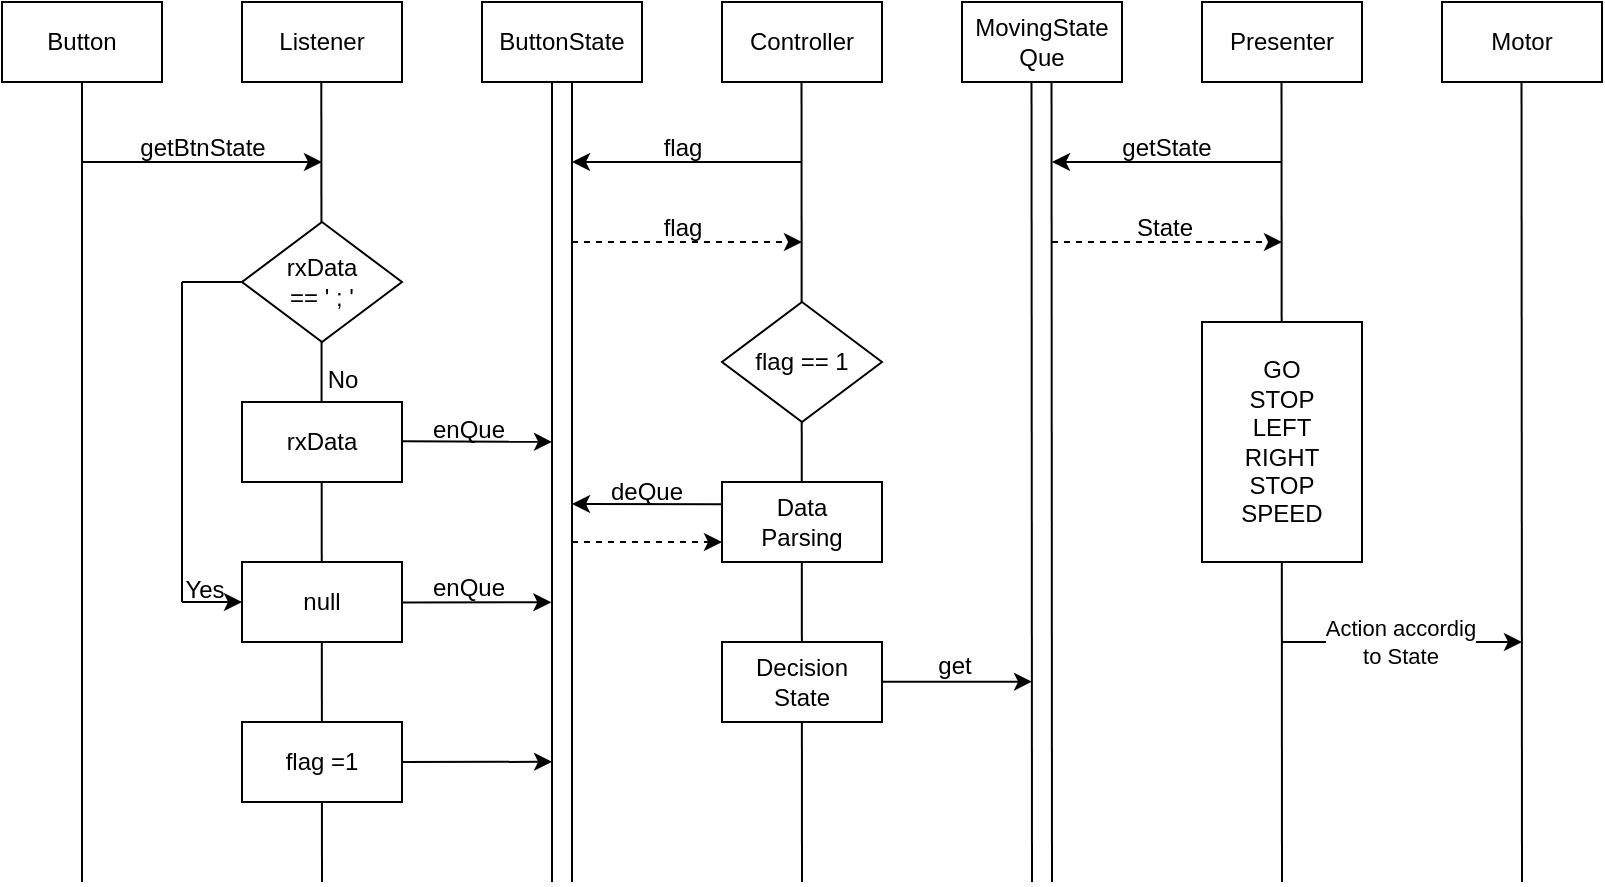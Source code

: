 <mxfile version="24.3.1" type="github">
  <diagram name="페이지-1" id="Ti042iF7BFntDtKXmjCm">
    <mxGraphModel dx="935" dy="914" grid="1" gridSize="10" guides="1" tooltips="1" connect="1" arrows="1" fold="1" page="1" pageScale="1" pageWidth="827" pageHeight="1169" math="0" shadow="0">
      <root>
        <mxCell id="0" />
        <mxCell id="1" parent="0" />
        <mxCell id="mVGblYuvA7sIbJMndEKm-1" value="Button" style="rounded=0;whiteSpace=wrap;html=1;" vertex="1" parent="1">
          <mxGeometry x="40" y="40" width="80" height="40" as="geometry" />
        </mxCell>
        <mxCell id="mVGblYuvA7sIbJMndEKm-2" value="Listener" style="rounded=0;whiteSpace=wrap;html=1;" vertex="1" parent="1">
          <mxGeometry x="160" y="40" width="80" height="40" as="geometry" />
        </mxCell>
        <mxCell id="mVGblYuvA7sIbJMndEKm-3" value="ButtonState" style="rounded=0;whiteSpace=wrap;html=1;" vertex="1" parent="1">
          <mxGeometry x="280" y="40" width="80" height="40" as="geometry" />
        </mxCell>
        <mxCell id="mVGblYuvA7sIbJMndEKm-4" value="Controller" style="rounded=0;whiteSpace=wrap;html=1;" vertex="1" parent="1">
          <mxGeometry x="400" y="40" width="80" height="40" as="geometry" />
        </mxCell>
        <mxCell id="mVGblYuvA7sIbJMndEKm-5" value="MovingState&lt;br&gt;Que" style="rounded=0;whiteSpace=wrap;html=1;" vertex="1" parent="1">
          <mxGeometry x="520" y="40" width="80" height="40" as="geometry" />
        </mxCell>
        <mxCell id="mVGblYuvA7sIbJMndEKm-6" value="Presenter" style="rounded=0;whiteSpace=wrap;html=1;" vertex="1" parent="1">
          <mxGeometry x="640" y="40" width="80" height="40" as="geometry" />
        </mxCell>
        <mxCell id="mVGblYuvA7sIbJMndEKm-7" value="Motor" style="rounded=0;whiteSpace=wrap;html=1;" vertex="1" parent="1">
          <mxGeometry x="760" y="40" width="80" height="40" as="geometry" />
        </mxCell>
        <mxCell id="mVGblYuvA7sIbJMndEKm-8" value="" style="endArrow=none;html=1;rounded=0;entryX=0.5;entryY=1;entryDx=0;entryDy=0;" edge="1" parent="1" target="mVGblYuvA7sIbJMndEKm-1">
          <mxGeometry width="50" height="50" relative="1" as="geometry">
            <mxPoint x="80" y="480" as="sourcePoint" />
            <mxPoint x="100" y="100" as="targetPoint" />
          </mxGeometry>
        </mxCell>
        <mxCell id="mVGblYuvA7sIbJMndEKm-9" value="" style="endArrow=none;html=1;rounded=0;entryX=0.5;entryY=1;entryDx=0;entryDy=0;" edge="1" parent="1">
          <mxGeometry width="50" height="50" relative="1" as="geometry">
            <mxPoint x="315" y="480" as="sourcePoint" />
            <mxPoint x="315" y="80" as="targetPoint" />
          </mxGeometry>
        </mxCell>
        <mxCell id="mVGblYuvA7sIbJMndEKm-10" value="" style="endArrow=none;html=1;rounded=0;entryX=0.5;entryY=1;entryDx=0;entryDy=0;" edge="1" parent="1">
          <mxGeometry width="50" height="50" relative="1" as="geometry">
            <mxPoint x="200" y="480" as="sourcePoint" />
            <mxPoint x="199.66" y="80" as="targetPoint" />
          </mxGeometry>
        </mxCell>
        <mxCell id="mVGblYuvA7sIbJMndEKm-11" value="" style="endArrow=none;html=1;rounded=0;entryX=0.5;entryY=1;entryDx=0;entryDy=0;" edge="1" parent="1">
          <mxGeometry width="50" height="50" relative="1" as="geometry">
            <mxPoint x="325" y="480" as="sourcePoint" />
            <mxPoint x="325" y="80" as="targetPoint" />
          </mxGeometry>
        </mxCell>
        <mxCell id="mVGblYuvA7sIbJMndEKm-12" value="" style="endArrow=none;html=1;rounded=0;entryX=0.5;entryY=1;entryDx=0;entryDy=0;" edge="1" parent="1">
          <mxGeometry width="50" height="50" relative="1" as="geometry">
            <mxPoint x="440" y="480" as="sourcePoint" />
            <mxPoint x="439.76" y="80" as="targetPoint" />
          </mxGeometry>
        </mxCell>
        <mxCell id="mVGblYuvA7sIbJMndEKm-13" value="" style="endArrow=none;html=1;rounded=0;entryX=0.5;entryY=1;entryDx=0;entryDy=0;" edge="1" parent="1">
          <mxGeometry width="50" height="50" relative="1" as="geometry">
            <mxPoint x="565" y="480" as="sourcePoint" />
            <mxPoint x="564.76" y="80" as="targetPoint" />
          </mxGeometry>
        </mxCell>
        <mxCell id="mVGblYuvA7sIbJMndEKm-14" value="" style="endArrow=none;html=1;rounded=0;entryX=0.5;entryY=1;entryDx=0;entryDy=0;" edge="1" parent="1">
          <mxGeometry width="50" height="50" relative="1" as="geometry">
            <mxPoint x="555" y="480" as="sourcePoint" />
            <mxPoint x="554.76" y="80" as="targetPoint" />
          </mxGeometry>
        </mxCell>
        <mxCell id="mVGblYuvA7sIbJMndEKm-15" value="" style="endArrow=none;html=1;rounded=0;entryX=0.5;entryY=1;entryDx=0;entryDy=0;" edge="1" parent="1">
          <mxGeometry width="50" height="50" relative="1" as="geometry">
            <mxPoint x="680" y="480" as="sourcePoint" />
            <mxPoint x="679.76" y="80" as="targetPoint" />
          </mxGeometry>
        </mxCell>
        <mxCell id="mVGblYuvA7sIbJMndEKm-16" value="" style="endArrow=none;html=1;rounded=0;entryX=0.5;entryY=1;entryDx=0;entryDy=0;" edge="1" parent="1">
          <mxGeometry width="50" height="50" relative="1" as="geometry">
            <mxPoint x="800" y="480" as="sourcePoint" />
            <mxPoint x="799.76" y="80" as="targetPoint" />
          </mxGeometry>
        </mxCell>
        <mxCell id="mVGblYuvA7sIbJMndEKm-17" value="" style="endArrow=classic;html=1;rounded=0;" edge="1" parent="1">
          <mxGeometry width="50" height="50" relative="1" as="geometry">
            <mxPoint x="80" y="120" as="sourcePoint" />
            <mxPoint x="200" y="120" as="targetPoint" />
          </mxGeometry>
        </mxCell>
        <mxCell id="mVGblYuvA7sIbJMndEKm-18" value="rxData&lt;div&gt;== &#39; ; &#39;&lt;/div&gt;" style="rhombus;whiteSpace=wrap;html=1;" vertex="1" parent="1">
          <mxGeometry x="160" y="150" width="80" height="60" as="geometry" />
        </mxCell>
        <mxCell id="mVGblYuvA7sIbJMndEKm-19" value="rxData" style="rounded=0;whiteSpace=wrap;html=1;" vertex="1" parent="1">
          <mxGeometry x="160" y="240" width="80" height="40" as="geometry" />
        </mxCell>
        <mxCell id="mVGblYuvA7sIbJMndEKm-20" value="null" style="rounded=0;whiteSpace=wrap;html=1;" vertex="1" parent="1">
          <mxGeometry x="160" y="320" width="80" height="40" as="geometry" />
        </mxCell>
        <mxCell id="mVGblYuvA7sIbJMndEKm-21" value="flag =1" style="rounded=0;whiteSpace=wrap;html=1;" vertex="1" parent="1">
          <mxGeometry x="160" y="400" width="80" height="40" as="geometry" />
        </mxCell>
        <mxCell id="mVGblYuvA7sIbJMndEKm-22" value="" style="endArrow=classic;html=1;rounded=0;" edge="1" parent="1">
          <mxGeometry width="50" height="50" relative="1" as="geometry">
            <mxPoint x="130" y="340" as="sourcePoint" />
            <mxPoint x="160" y="340" as="targetPoint" />
          </mxGeometry>
        </mxCell>
        <mxCell id="mVGblYuvA7sIbJMndEKm-23" value="" style="endArrow=none;html=1;rounded=0;" edge="1" parent="1">
          <mxGeometry width="50" height="50" relative="1" as="geometry">
            <mxPoint x="130" y="340" as="sourcePoint" />
            <mxPoint x="130" y="180" as="targetPoint" />
          </mxGeometry>
        </mxCell>
        <mxCell id="mVGblYuvA7sIbJMndEKm-24" value="" style="endArrow=none;html=1;rounded=0;entryX=0;entryY=0.5;entryDx=0;entryDy=0;" edge="1" parent="1" target="mVGblYuvA7sIbJMndEKm-18">
          <mxGeometry width="50" height="50" relative="1" as="geometry">
            <mxPoint x="130" y="180" as="sourcePoint" />
            <mxPoint x="210" y="210" as="targetPoint" />
          </mxGeometry>
        </mxCell>
        <mxCell id="mVGblYuvA7sIbJMndEKm-25" value="" style="endArrow=classic;html=1;rounded=0;exitX=1.004;exitY=0.491;exitDx=0;exitDy=0;exitPerimeter=0;" edge="1" parent="1" source="mVGblYuvA7sIbJMndEKm-19">
          <mxGeometry width="50" height="50" relative="1" as="geometry">
            <mxPoint x="245" y="259.94" as="sourcePoint" />
            <mxPoint x="315" y="259.94" as="targetPoint" />
          </mxGeometry>
        </mxCell>
        <mxCell id="mVGblYuvA7sIbJMndEKm-26" value="" style="endArrow=classic;html=1;rounded=0;exitX=1.004;exitY=0.491;exitDx=0;exitDy=0;exitPerimeter=0;" edge="1" parent="1">
          <mxGeometry width="50" height="50" relative="1" as="geometry">
            <mxPoint x="239.68" y="340.21" as="sourcePoint" />
            <mxPoint x="314.68" y="340.15" as="targetPoint" />
          </mxGeometry>
        </mxCell>
        <mxCell id="mVGblYuvA7sIbJMndEKm-27" value="" style="endArrow=classic;html=1;rounded=0;exitX=1.004;exitY=0.491;exitDx=0;exitDy=0;exitPerimeter=0;" edge="1" parent="1">
          <mxGeometry width="50" height="50" relative="1" as="geometry">
            <mxPoint x="240" y="419.98" as="sourcePoint" />
            <mxPoint x="315" y="419.92" as="targetPoint" />
          </mxGeometry>
        </mxCell>
        <mxCell id="mVGblYuvA7sIbJMndEKm-28" value="" style="endArrow=classic;html=1;rounded=0;" edge="1" parent="1">
          <mxGeometry width="50" height="50" relative="1" as="geometry">
            <mxPoint x="440" y="120" as="sourcePoint" />
            <mxPoint x="325" y="120" as="targetPoint" />
          </mxGeometry>
        </mxCell>
        <mxCell id="mVGblYuvA7sIbJMndEKm-29" value="" style="endArrow=classic;html=1;rounded=0;dashed=1;" edge="1" parent="1">
          <mxGeometry width="50" height="50" relative="1" as="geometry">
            <mxPoint x="325" y="160" as="sourcePoint" />
            <mxPoint x="440" y="160" as="targetPoint" />
          </mxGeometry>
        </mxCell>
        <mxCell id="mVGblYuvA7sIbJMndEKm-30" value="flag == 1" style="rhombus;whiteSpace=wrap;html=1;" vertex="1" parent="1">
          <mxGeometry x="400" y="190" width="80" height="60" as="geometry" />
        </mxCell>
        <mxCell id="mVGblYuvA7sIbJMndEKm-31" value="Data&lt;br&gt;Parsing" style="rounded=0;whiteSpace=wrap;html=1;" vertex="1" parent="1">
          <mxGeometry x="400" y="280" width="80" height="40" as="geometry" />
        </mxCell>
        <mxCell id="mVGblYuvA7sIbJMndEKm-32" value="Decision&lt;br&gt;State" style="rounded=0;whiteSpace=wrap;html=1;" vertex="1" parent="1">
          <mxGeometry x="400" y="360" width="80" height="40" as="geometry" />
        </mxCell>
        <mxCell id="mVGblYuvA7sIbJMndEKm-33" value="" style="endArrow=classic;html=1;rounded=0;exitX=0;exitY=0.277;exitDx=0;exitDy=0;exitPerimeter=0;" edge="1" parent="1" source="mVGblYuvA7sIbJMndEKm-31">
          <mxGeometry width="50" height="50" relative="1" as="geometry">
            <mxPoint x="395" y="291" as="sourcePoint" />
            <mxPoint x="325" y="291" as="targetPoint" />
            <Array as="points">
              <mxPoint x="325" y="291" />
            </Array>
          </mxGeometry>
        </mxCell>
        <mxCell id="mVGblYuvA7sIbJMndEKm-34" value="" style="endArrow=classic;html=1;rounded=0;entryX=0;entryY=0.75;entryDx=0;entryDy=0;dashed=1;" edge="1" parent="1" target="mVGblYuvA7sIbJMndEKm-31">
          <mxGeometry width="50" height="50" relative="1" as="geometry">
            <mxPoint x="325" y="310" as="sourcePoint" />
            <mxPoint x="395.0" y="310" as="targetPoint" />
          </mxGeometry>
        </mxCell>
        <mxCell id="mVGblYuvA7sIbJMndEKm-35" value="" style="endArrow=classic;html=1;rounded=0;exitX=1.004;exitY=0.491;exitDx=0;exitDy=0;exitPerimeter=0;" edge="1" parent="1">
          <mxGeometry width="50" height="50" relative="1" as="geometry">
            <mxPoint x="480" y="379.92" as="sourcePoint" />
            <mxPoint x="555" y="379.86" as="targetPoint" />
          </mxGeometry>
        </mxCell>
        <mxCell id="mVGblYuvA7sIbJMndEKm-36" value="" style="endArrow=classic;html=1;rounded=0;" edge="1" parent="1">
          <mxGeometry width="50" height="50" relative="1" as="geometry">
            <mxPoint x="680" y="120" as="sourcePoint" />
            <mxPoint x="565" y="120" as="targetPoint" />
            <Array as="points">
              <mxPoint x="565" y="120" />
            </Array>
          </mxGeometry>
        </mxCell>
        <mxCell id="mVGblYuvA7sIbJMndEKm-37" value="" style="endArrow=classic;html=1;rounded=0;dashed=1;" edge="1" parent="1">
          <mxGeometry width="50" height="50" relative="1" as="geometry">
            <mxPoint x="565" y="160" as="sourcePoint" />
            <mxPoint x="680" y="160" as="targetPoint" />
          </mxGeometry>
        </mxCell>
        <mxCell id="mVGblYuvA7sIbJMndEKm-38" value="GO&lt;div&gt;STOP&lt;/div&gt;&lt;div&gt;LEFT&lt;br&gt;RIGHT&lt;br&gt;STOP&lt;br&gt;SPEED&lt;br&gt;&lt;/div&gt;" style="rounded=0;whiteSpace=wrap;html=1;" vertex="1" parent="1">
          <mxGeometry x="640" y="200" width="80" height="120" as="geometry" />
        </mxCell>
        <mxCell id="mVGblYuvA7sIbJMndEKm-39" value="" style="endArrow=classic;html=1;rounded=0;" edge="1" parent="1">
          <mxGeometry width="50" height="50" relative="1" as="geometry">
            <mxPoint x="680" y="360" as="sourcePoint" />
            <mxPoint x="800" y="360" as="targetPoint" />
          </mxGeometry>
        </mxCell>
        <mxCell id="mVGblYuvA7sIbJMndEKm-40" value="Action accordig&lt;div&gt;to State&lt;/div&gt;" style="edgeLabel;html=1;align=center;verticalAlign=middle;resizable=0;points=[];" vertex="1" connectable="0" parent="mVGblYuvA7sIbJMndEKm-39">
          <mxGeometry x="-0.19" y="1" relative="1" as="geometry">
            <mxPoint x="10" y="1" as="offset" />
          </mxGeometry>
        </mxCell>
        <mxCell id="mVGblYuvA7sIbJMndEKm-41" value="getBtnState" style="text;html=1;align=center;verticalAlign=middle;resizable=0;points=[];autosize=1;strokeColor=none;fillColor=none;" vertex="1" parent="1">
          <mxGeometry x="95" y="98" width="90" height="30" as="geometry" />
        </mxCell>
        <mxCell id="mVGblYuvA7sIbJMndEKm-42" value="flag" style="text;html=1;align=center;verticalAlign=middle;resizable=0;points=[];autosize=1;strokeColor=none;fillColor=none;" vertex="1" parent="1">
          <mxGeometry x="360" y="98" width="40" height="30" as="geometry" />
        </mxCell>
        <mxCell id="mVGblYuvA7sIbJMndEKm-43" value="flag" style="text;html=1;align=center;verticalAlign=middle;resizable=0;points=[];autosize=1;strokeColor=none;fillColor=none;" vertex="1" parent="1">
          <mxGeometry x="360" y="138" width="40" height="30" as="geometry" />
        </mxCell>
        <mxCell id="mVGblYuvA7sIbJMndEKm-44" value="deQue" style="text;html=1;align=center;verticalAlign=middle;resizable=0;points=[];autosize=1;strokeColor=none;fillColor=none;" vertex="1" parent="1">
          <mxGeometry x="332" y="270" width="60" height="30" as="geometry" />
        </mxCell>
        <mxCell id="mVGblYuvA7sIbJMndEKm-45" value="get" style="text;html=1;align=center;verticalAlign=middle;resizable=0;points=[];autosize=1;strokeColor=none;fillColor=none;" vertex="1" parent="1">
          <mxGeometry x="496" y="357" width="40" height="30" as="geometry" />
        </mxCell>
        <mxCell id="mVGblYuvA7sIbJMndEKm-46" value="enQue" style="text;html=1;align=center;verticalAlign=middle;resizable=0;points=[];autosize=1;strokeColor=none;fillColor=none;" vertex="1" parent="1">
          <mxGeometry x="243" y="239" width="60" height="30" as="geometry" />
        </mxCell>
        <mxCell id="mVGblYuvA7sIbJMndEKm-47" value="enQue" style="text;html=1;align=center;verticalAlign=middle;resizable=0;points=[];autosize=1;strokeColor=none;fillColor=none;" vertex="1" parent="1">
          <mxGeometry x="243" y="318" width="60" height="30" as="geometry" />
        </mxCell>
        <mxCell id="mVGblYuvA7sIbJMndEKm-48" value="Yes" style="text;html=1;align=center;verticalAlign=middle;resizable=0;points=[];autosize=1;strokeColor=none;fillColor=none;" vertex="1" parent="1">
          <mxGeometry x="121" y="319" width="40" height="30" as="geometry" />
        </mxCell>
        <mxCell id="mVGblYuvA7sIbJMndEKm-49" value="No" style="text;html=1;align=center;verticalAlign=middle;resizable=0;points=[];autosize=1;strokeColor=none;fillColor=none;" vertex="1" parent="1">
          <mxGeometry x="190" y="214" width="40" height="30" as="geometry" />
        </mxCell>
        <mxCell id="mVGblYuvA7sIbJMndEKm-50" value="getState" style="text;html=1;align=center;verticalAlign=middle;resizable=0;points=[];autosize=1;strokeColor=none;fillColor=none;" vertex="1" parent="1">
          <mxGeometry x="587" y="98" width="70" height="30" as="geometry" />
        </mxCell>
        <mxCell id="mVGblYuvA7sIbJMndEKm-51" value="State" style="text;html=1;align=center;verticalAlign=middle;resizable=0;points=[];autosize=1;strokeColor=none;fillColor=none;" vertex="1" parent="1">
          <mxGeometry x="596" y="138" width="50" height="30" as="geometry" />
        </mxCell>
      </root>
    </mxGraphModel>
  </diagram>
</mxfile>
